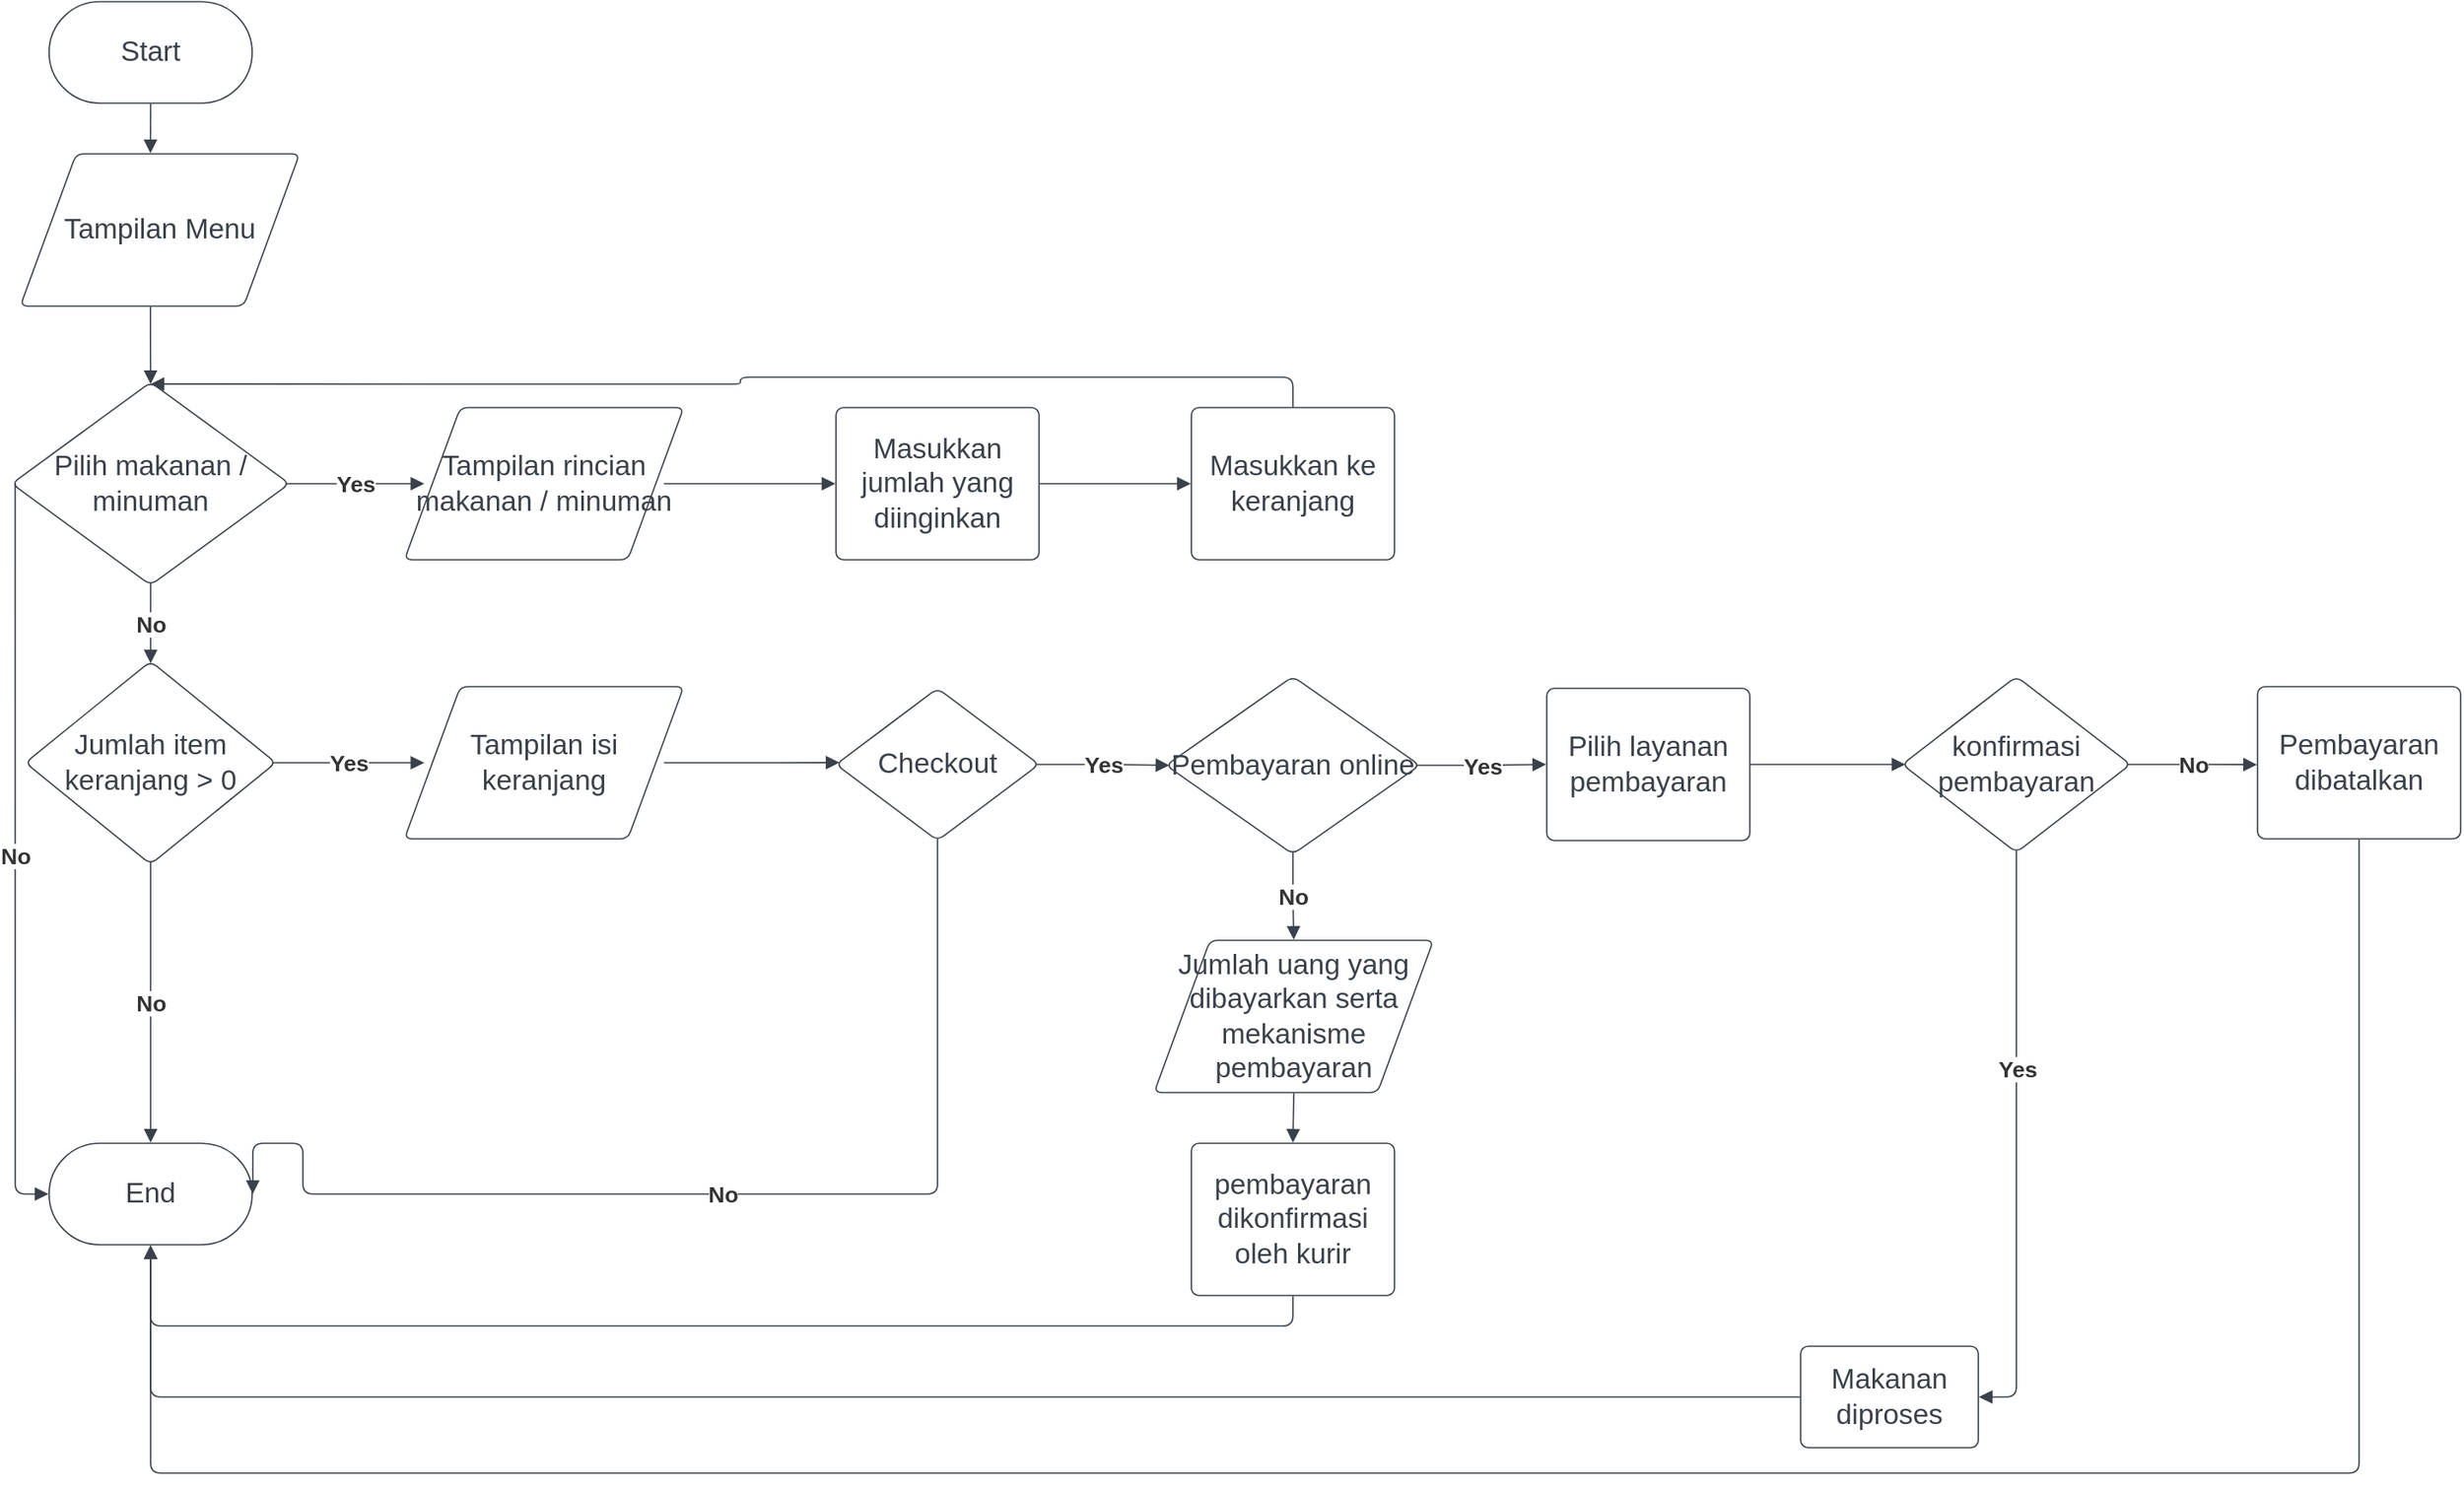 <mxfile version="20.3.1" type="device"><diagram id="-212QHWBbaIFKOTxQx3a" name="Page-1"><mxGraphModel dx="3460" dy="1630" grid="1" gridSize="10" guides="1" tooltips="1" connect="1" arrows="1" fold="1" page="1" pageScale="1" pageWidth="850" pageHeight="1100" math="0" shadow="0"><root><mxCell id="0"/><mxCell id="1" parent="0"/><UserObject label="Start" lucidchartObjectId="Z4kRlOdVGXvQ" id="98CFUSXYvQYCrkUM8C3s-1"><mxCell style="html=1;overflow=block;blockSpacing=1;whiteSpace=wrap;rounded=1;arcSize=50;fontSize=16.7;fontColor=#3a414a;spacing=3.8;strokeColor=#3a414a;strokeOpacity=100;strokeWidth=0.8;" vertex="1" parent="1"><mxGeometry x="375" y="45" width="120" height="60" as="geometry"/></mxCell></UserObject><UserObject label="Tampilan Menu" lucidchartObjectId="8hlRcZhF_HWW" id="98CFUSXYvQYCrkUM8C3s-2"><mxCell style="html=1;overflow=block;blockSpacing=1;whiteSpace=wrap;shape=parallelogram;perimeter=parallelogramPerimeter;anchorPointDirection=0;fontSize=16.7;fontColor=#3a414a;spacing=3.8;strokeColor=#3a414a;strokeOpacity=100;rounded=1;absoluteArcSize=1;arcSize=9;strokeWidth=0.8;" vertex="1" parent="1"><mxGeometry x="358" y="135" width="165" height="90" as="geometry"/></mxCell></UserObject><UserObject label="Pilih makanan / minuman" lucidchartObjectId="EilRXPqOcdG1" id="98CFUSXYvQYCrkUM8C3s-3"><mxCell style="html=1;overflow=block;blockSpacing=1;whiteSpace=wrap;rhombus;fontSize=16.7;fontColor=#3a414a;spacing=3.8;strokeColor=#3a414a;strokeOpacity=100;rounded=1;absoluteArcSize=1;arcSize=9;strokeWidth=0.8;" vertex="1" parent="1"><mxGeometry x="353" y="270" width="164" height="120" as="geometry"/></mxCell></UserObject><UserObject label="" lucidchartObjectId="PilRuvTGLR4x" id="98CFUSXYvQYCrkUM8C3s-4"><mxCell style="html=1;jettySize=18;whiteSpace=wrap;fontSize=13;strokeColor=#3a414a;strokeOpacity=100;strokeWidth=0.8;rounded=1;arcSize=12;edgeStyle=orthogonalEdgeStyle;startArrow=none;endArrow=block;endFill=1;exitX=0.5;exitY=1.006;exitPerimeter=0;entryX=0.466;entryY=-0.004;entryPerimeter=0;" edge="1" parent="1" source="98CFUSXYvQYCrkUM8C3s-1" target="98CFUSXYvQYCrkUM8C3s-2"><mxGeometry width="100" height="100" relative="1" as="geometry"><Array as="points"/></mxGeometry></mxCell></UserObject><UserObject label="" lucidchartObjectId="UilRXh3iLpTk" id="98CFUSXYvQYCrkUM8C3s-5"><mxCell style="html=1;jettySize=18;whiteSpace=wrap;fontSize=13;strokeColor=#3a414a;strokeOpacity=100;strokeWidth=0.8;rounded=1;arcSize=12;edgeStyle=orthogonalEdgeStyle;startArrow=none;endArrow=block;endFill=1;exitX=0.466;exitY=1.004;exitPerimeter=0;entryX=0.5;entryY=0.009;entryPerimeter=0;" edge="1" parent="1" source="98CFUSXYvQYCrkUM8C3s-2" target="98CFUSXYvQYCrkUM8C3s-3"><mxGeometry width="100" height="100" relative="1" as="geometry"><Array as="points"/></mxGeometry></mxCell></UserObject><UserObject label="Masukkan ke keranjang" lucidchartObjectId="GllRWaPPy3Ii" id="98CFUSXYvQYCrkUM8C3s-6"><mxCell style="html=1;overflow=block;blockSpacing=1;whiteSpace=wrap;fontSize=16.7;fontColor=#3a414a;spacing=9;strokeColor=#3a414a;strokeOpacity=100;rounded=1;absoluteArcSize=1;arcSize=9;strokeWidth=0.8;" vertex="1" parent="1"><mxGeometry x="1050" y="285" width="120" height="90" as="geometry"/></mxCell></UserObject><UserObject label="Masukkan jumlah yang diinginkan" lucidchartObjectId="QnlRKoMlw7-~" id="98CFUSXYvQYCrkUM8C3s-7"><mxCell style="html=1;overflow=block;blockSpacing=1;whiteSpace=wrap;fontSize=16.7;fontColor=#3a414a;spacing=9;strokeColor=#3a414a;strokeOpacity=100;rounded=1;absoluteArcSize=1;arcSize=9;strokeWidth=0.8;" vertex="1" parent="1"><mxGeometry x="840" y="285" width="120" height="90" as="geometry"/></mxCell></UserObject><UserObject label="" lucidchartObjectId="_nlRHKGcTKmf" id="98CFUSXYvQYCrkUM8C3s-8"><mxCell style="html=1;jettySize=18;whiteSpace=wrap;fontSize=13;strokeColor=#3a414a;strokeOpacity=100;strokeWidth=0.8;rounded=1;arcSize=12;edgeStyle=orthogonalEdgeStyle;startArrow=none;endArrow=block;endFill=1;exitX=1.003;exitY=0.5;exitPerimeter=0;entryX=-0.003;entryY=0.5;entryPerimeter=0;" edge="1" parent="1" source="98CFUSXYvQYCrkUM8C3s-7" target="98CFUSXYvQYCrkUM8C3s-6"><mxGeometry width="100" height="100" relative="1" as="geometry"><Array as="points"/></mxGeometry></mxCell></UserObject><UserObject label="" lucidchartObjectId="MolR8OdkdeOX" id="98CFUSXYvQYCrkUM8C3s-9"><mxCell style="html=1;jettySize=18;whiteSpace=wrap;fontSize=13.3;fontColor=#333333;fontStyle=1;strokeColor=#3a414a;strokeOpacity=100;strokeWidth=0.8;rounded=1;arcSize=12;edgeStyle=orthogonalEdgeStyle;startArrow=none;endArrow=block;endFill=1;exitX=0.5;exitY=0.991;exitPerimeter=0;entryX=0.5;entryY=0.01;entryPerimeter=0;" edge="1" parent="1" source="98CFUSXYvQYCrkUM8C3s-3" target="98CFUSXYvQYCrkUM8C3s-11"><mxGeometry width="100" height="100" relative="1" as="geometry"><Array as="points"/></mxGeometry></mxCell></UserObject><mxCell id="98CFUSXYvQYCrkUM8C3s-10" value="No" style="text;html=1;resizable=0;labelBackgroundColor=default;align=center;verticalAlign=middle;fontStyle=1;fontColor=#333333;fontSize=13.3;" vertex="1" parent="98CFUSXYvQYCrkUM8C3s-9"><mxGeometry relative="1" as="geometry"/></mxCell><UserObject label="Jumlah item keranjang &amp;gt; 0" lucidchartObjectId="PplR2XJz1wSz" id="98CFUSXYvQYCrkUM8C3s-11"><mxCell style="html=1;overflow=block;blockSpacing=1;whiteSpace=wrap;rhombus;fontSize=16.7;fontColor=#3a414a;spacing=3.8;strokeColor=#3a414a;strokeOpacity=100;rounded=1;absoluteArcSize=1;arcSize=9;strokeWidth=0.8;" vertex="1" parent="1"><mxGeometry x="361" y="435" width="148" height="120" as="geometry"/></mxCell></UserObject><UserObject label="Tampilan isi keranjang" lucidchartObjectId="-qlRgd_2OREA" id="98CFUSXYvQYCrkUM8C3s-12"><mxCell style="html=1;overflow=block;blockSpacing=1;whiteSpace=wrap;shape=parallelogram;perimeter=parallelogramPerimeter;anchorPointDirection=0;fontSize=16.7;fontColor=#3a414a;spacing=3.8;strokeColor=#3a414a;strokeOpacity=100;rounded=1;absoluteArcSize=1;arcSize=9;strokeWidth=0.8;" vertex="1" parent="1"><mxGeometry x="585" y="450" width="165" height="90" as="geometry"/></mxCell></UserObject><UserObject label="" lucidchartObjectId="arlR0z.nEP8Z" id="98CFUSXYvQYCrkUM8C3s-13"><mxCell style="html=1;jettySize=18;whiteSpace=wrap;fontSize=13.3;fontColor=#333333;fontStyle=1;strokeColor=#3a414a;strokeOpacity=100;strokeWidth=0.8;rounded=1;arcSize=12;edgeStyle=orthogonalEdgeStyle;startArrow=none;endArrow=block;endFill=1;exitX=0.988;exitY=0.5;exitPerimeter=0;entryX=0.071;entryY=0.5;entryPerimeter=0;" edge="1" parent="1" source="98CFUSXYvQYCrkUM8C3s-11" target="98CFUSXYvQYCrkUM8C3s-12"><mxGeometry width="100" height="100" relative="1" as="geometry"><Array as="points"/></mxGeometry></mxCell></UserObject><mxCell id="98CFUSXYvQYCrkUM8C3s-14" value="Yes" style="text;html=1;resizable=0;labelBackgroundColor=default;align=center;verticalAlign=middle;fontStyle=1;fontColor=#333333;fontSize=13.3;" vertex="1" parent="98CFUSXYvQYCrkUM8C3s-13"><mxGeometry relative="1" as="geometry"/></mxCell><UserObject label="Checkout" lucidchartObjectId="OrlRqJSDATF9" id="98CFUSXYvQYCrkUM8C3s-15"><mxCell style="html=1;overflow=block;blockSpacing=1;whiteSpace=wrap;rhombus;fontSize=16.7;fontColor=#3a414a;spacing=3.8;strokeColor=#3a414a;strokeOpacity=100;rounded=1;absoluteArcSize=1;arcSize=9;strokeWidth=0.8;" vertex="1" parent="1"><mxGeometry x="840" y="451" width="120" height="90" as="geometry"/></mxCell></UserObject><UserObject label="" lucidchartObjectId="QrlRk1gAvO8Y" id="98CFUSXYvQYCrkUM8C3s-16"><mxCell style="html=1;jettySize=18;whiteSpace=wrap;fontSize=13;strokeColor=#3a414a;strokeOpacity=100;strokeWidth=0.8;rounded=1;arcSize=12;edgeStyle=orthogonalEdgeStyle;startArrow=none;endArrow=block;endFill=1;exitX=0.929;exitY=0.5;exitPerimeter=0;entryX=0.017;entryY=0.488;entryPerimeter=0;" edge="1" parent="1" source="98CFUSXYvQYCrkUM8C3s-12" target="98CFUSXYvQYCrkUM8C3s-15"><mxGeometry width="100" height="100" relative="1" as="geometry"><Array as="points"/></mxGeometry></mxCell></UserObject><UserObject label="End" lucidchartObjectId="eslRIV6UmlxO" id="98CFUSXYvQYCrkUM8C3s-17"><mxCell style="html=1;overflow=block;blockSpacing=1;whiteSpace=wrap;rounded=1;arcSize=50;fontSize=16.7;fontColor=#3a414a;spacing=3.8;strokeColor=#3a414a;strokeOpacity=100;strokeWidth=0.8;" vertex="1" parent="1"><mxGeometry x="375" y="720" width="120" height="60" as="geometry"/></mxCell></UserObject><UserObject label="" lucidchartObjectId="islRJ2SoZde0" id="98CFUSXYvQYCrkUM8C3s-18"><mxCell style="html=1;jettySize=18;whiteSpace=wrap;fontSize=13.3;fontColor=#333333;fontStyle=1;strokeColor=#3a414a;strokeOpacity=100;strokeWidth=0.8;rounded=1;arcSize=12;edgeStyle=orthogonalEdgeStyle;startArrow=none;endArrow=block;endFill=1;exitX=0.5;exitY=0.99;exitPerimeter=0;entryX=0.5;entryY=-0.006;entryPerimeter=0;" edge="1" parent="1" source="98CFUSXYvQYCrkUM8C3s-11" target="98CFUSXYvQYCrkUM8C3s-17"><mxGeometry width="100" height="100" relative="1" as="geometry"><Array as="points"/></mxGeometry></mxCell></UserObject><mxCell id="98CFUSXYvQYCrkUM8C3s-19" value="No" style="text;html=1;resizable=0;labelBackgroundColor=default;align=center;verticalAlign=middle;fontStyle=1;fontColor=#333333;fontSize=13.3;" vertex="1" parent="98CFUSXYvQYCrkUM8C3s-18"><mxGeometry relative="1" as="geometry"/></mxCell><UserObject label="" lucidchartObjectId="uslR83HhCREt" id="98CFUSXYvQYCrkUM8C3s-20"><mxCell style="html=1;jettySize=18;whiteSpace=wrap;fontSize=13.3;fontColor=#333333;fontStyle=1;strokeColor=#3a414a;strokeOpacity=100;strokeWidth=0.8;rounded=1;arcSize=12;edgeStyle=orthogonalEdgeStyle;startArrow=none;endArrow=block;endFill=1;exitX=0.012;exitY=0.5;exitPerimeter=0;entryX=-0.003;entryY=0.5;entryPerimeter=0;" edge="1" parent="1" source="98CFUSXYvQYCrkUM8C3s-3" target="98CFUSXYvQYCrkUM8C3s-17"><mxGeometry width="100" height="100" relative="1" as="geometry"><Array as="points"/></mxGeometry></mxCell></UserObject><mxCell id="98CFUSXYvQYCrkUM8C3s-21" value="No" style="text;html=1;resizable=0;labelBackgroundColor=default;align=center;verticalAlign=middle;fontStyle=1;fontColor=#333333;fontSize=13.3;" vertex="1" parent="98CFUSXYvQYCrkUM8C3s-20"><mxGeometry relative="1" as="geometry"/></mxCell><UserObject label="Pilih layanan pembayaran " lucidchartObjectId="oxlRpyFQTb9j" id="98CFUSXYvQYCrkUM8C3s-22"><mxCell style="html=1;overflow=block;blockSpacing=1;whiteSpace=wrap;fontSize=16.7;fontColor=#3a414a;spacing=9;strokeColor=#3a414a;strokeOpacity=100;rounded=1;absoluteArcSize=1;arcSize=9;strokeWidth=0.8;" vertex="1" parent="1"><mxGeometry x="1260" y="451" width="120" height="90" as="geometry"/></mxCell></UserObject><UserObject label="Pembayaran online" lucidchartObjectId="bylR-9OKJ67R" id="98CFUSXYvQYCrkUM8C3s-23"><mxCell style="html=1;overflow=block;blockSpacing=1;whiteSpace=wrap;rhombus;fontSize=16.7;fontColor=#3a414a;spacing=3.8;strokeColor=#3a414a;strokeOpacity=100;rounded=1;absoluteArcSize=1;arcSize=9;strokeWidth=0.8;" vertex="1" parent="1"><mxGeometry x="1035" y="444" width="150" height="105" as="geometry"/></mxCell></UserObject><UserObject label="" lucidchartObjectId="dylR0EFz093I" id="98CFUSXYvQYCrkUM8C3s-24"><mxCell style="html=1;jettySize=18;whiteSpace=wrap;fontSize=13.3;fontColor=#333333;fontStyle=1;strokeColor=#3a414a;strokeOpacity=100;strokeWidth=0.8;rounded=1;arcSize=12;edgeStyle=orthogonalEdgeStyle;startArrow=none;endArrow=block;endFill=1;exitX=0.984;exitY=0.5;exitPerimeter=0;entryX=0.013;entryY=0.5;entryPerimeter=0;" edge="1" parent="1" source="98CFUSXYvQYCrkUM8C3s-15" target="98CFUSXYvQYCrkUM8C3s-23"><mxGeometry width="100" height="100" relative="1" as="geometry"><Array as="points"/></mxGeometry></mxCell></UserObject><mxCell id="98CFUSXYvQYCrkUM8C3s-25" value="Yes" style="text;html=1;resizable=0;labelBackgroundColor=default;align=center;verticalAlign=middle;fontStyle=1;fontColor=#333333;fontSize=13.3;" vertex="1" parent="98CFUSXYvQYCrkUM8C3s-24"><mxGeometry relative="1" as="geometry"/></mxCell><UserObject label="" lucidchartObjectId="BylRbCh~cRKY" id="98CFUSXYvQYCrkUM8C3s-26"><mxCell style="html=1;jettySize=18;whiteSpace=wrap;fontSize=13.3;fontColor=#333333;fontStyle=1;strokeColor=#3a414a;strokeOpacity=100;strokeWidth=0.8;rounded=1;arcSize=12;edgeStyle=orthogonalEdgeStyle;startArrow=none;endArrow=block;endFill=1;exitX=0.987;exitY=0.5;exitPerimeter=0;entryX=-0.003;entryY=0.5;entryPerimeter=0;" edge="1" parent="1" source="98CFUSXYvQYCrkUM8C3s-23" target="98CFUSXYvQYCrkUM8C3s-22"><mxGeometry width="100" height="100" relative="1" as="geometry"><Array as="points"/></mxGeometry></mxCell></UserObject><mxCell id="98CFUSXYvQYCrkUM8C3s-27" value="Yes" style="text;html=1;resizable=0;labelBackgroundColor=default;align=center;verticalAlign=middle;fontStyle=1;fontColor=#333333;fontSize=13.3;" vertex="1" parent="98CFUSXYvQYCrkUM8C3s-26"><mxGeometry relative="1" as="geometry"/></mxCell><UserObject label="" lucidchartObjectId="2AlRAm~PJazx" id="98CFUSXYvQYCrkUM8C3s-28"><mxCell style="html=1;jettySize=18;whiteSpace=wrap;fontSize=13.3;fontColor=#333333;fontStyle=1;strokeColor=#3a414a;strokeOpacity=100;strokeWidth=0.8;rounded=1;arcSize=12;edgeStyle=orthogonalEdgeStyle;startArrow=none;endArrow=block;endFill=1;exitX=0.5;exitY=0.99;exitPerimeter=0;entryX=0.5;entryY=-0.004;entryPerimeter=0;" edge="1" parent="1" source="98CFUSXYvQYCrkUM8C3s-23" target="98CFUSXYvQYCrkUM8C3s-30"><mxGeometry width="100" height="100" relative="1" as="geometry"><Array as="points"/></mxGeometry></mxCell></UserObject><mxCell id="98CFUSXYvQYCrkUM8C3s-29" value="No" style="text;html=1;resizable=0;labelBackgroundColor=default;align=center;verticalAlign=middle;fontStyle=1;fontColor=#333333;fontSize=13.3;" vertex="1" parent="98CFUSXYvQYCrkUM8C3s-28"><mxGeometry relative="1" as="geometry"/></mxCell><UserObject label="Jumlah uang yang dibayarkan serta mekanisme pembayaran" lucidchartObjectId="NBlRxZm6x1.s" id="98CFUSXYvQYCrkUM8C3s-30"><mxCell style="html=1;overflow=block;blockSpacing=1;whiteSpace=wrap;shape=parallelogram;perimeter=parallelogramPerimeter;anchorPointDirection=0;fontSize=16.7;fontColor=#3a414a;spacing=3.8;strokeColor=#3a414a;strokeOpacity=100;rounded=1;absoluteArcSize=1;arcSize=9;strokeWidth=0.8;" vertex="1" parent="1"><mxGeometry x="1028" y="600" width="165" height="90" as="geometry"/></mxCell></UserObject><UserObject label="" lucidchartObjectId="JClRDrCZRUJ9" id="98CFUSXYvQYCrkUM8C3s-31"><mxCell style="html=1;jettySize=18;whiteSpace=wrap;fontSize=13.3;fontColor=#333333;fontStyle=1;strokeColor=#3a414a;strokeOpacity=100;strokeWidth=0.8;rounded=1;arcSize=12;edgeStyle=orthogonalEdgeStyle;startArrow=none;endArrow=block;endFill=1;exitX=0.5;exitY=0.988;exitPerimeter=0;entryX=1.003;entryY=0.5;entryPerimeter=0;" edge="1" parent="1" source="98CFUSXYvQYCrkUM8C3s-15" target="98CFUSXYvQYCrkUM8C3s-17"><mxGeometry width="100" height="100" relative="1" as="geometry"><Array as="points"><mxPoint x="900" y="750"/><mxPoint x="525" y="750"/><mxPoint x="525" y="720"/></Array></mxGeometry></mxCell></UserObject><mxCell id="98CFUSXYvQYCrkUM8C3s-32" value="No" style="text;html=1;resizable=0;labelBackgroundColor=default;align=center;verticalAlign=middle;fontStyle=1;fontColor=#333333;fontSize=13.3;" vertex="1" parent="98CFUSXYvQYCrkUM8C3s-31"><mxGeometry relative="1" as="geometry"/></mxCell><UserObject label="konfirmasi pembayaran" lucidchartObjectId="JhmRK9HLJyuZ" id="98CFUSXYvQYCrkUM8C3s-33"><mxCell style="html=1;overflow=block;blockSpacing=1;whiteSpace=wrap;rhombus;fontSize=16.7;fontColor=#3a414a;spacing=3.8;strokeColor=#3a414a;strokeOpacity=100;rounded=1;absoluteArcSize=1;arcSize=9;strokeWidth=0.8;" vertex="1" parent="1"><mxGeometry x="1470" y="444" width="135" height="104" as="geometry"/></mxCell></UserObject><UserObject label="" lucidchartObjectId="LhmR_mmuJyNz" id="98CFUSXYvQYCrkUM8C3s-34"><mxCell style="html=1;jettySize=18;whiteSpace=wrap;fontSize=13;strokeColor=#3a414a;strokeOpacity=100;strokeWidth=0.8;rounded=1;arcSize=12;edgeStyle=orthogonalEdgeStyle;startArrow=none;endArrow=block;endFill=1;exitX=1.003;exitY=0.5;exitPerimeter=0;entryX=0.014;entryY=0.5;entryPerimeter=0;" edge="1" parent="1" source="98CFUSXYvQYCrkUM8C3s-22" target="98CFUSXYvQYCrkUM8C3s-33"><mxGeometry width="100" height="100" relative="1" as="geometry"><Array as="points"/></mxGeometry></mxCell></UserObject><UserObject label="" lucidchartObjectId="IQnREjr1alS1" id="98CFUSXYvQYCrkUM8C3s-35"><mxCell style="html=1;jettySize=18;whiteSpace=wrap;fontSize=13;strokeColor=#3a414a;strokeOpacity=100;strokeWidth=0.8;rounded=1;arcSize=12;edgeStyle=orthogonalEdgeStyle;startArrow=none;endArrow=block;endFill=1;exitX=0.5;exitY=1.004;exitPerimeter=0;entryX=0.5;entryY=1.006;entryPerimeter=0;" edge="1" parent="1" source="98CFUSXYvQYCrkUM8C3s-49" target="98CFUSXYvQYCrkUM8C3s-17"><mxGeometry width="100" height="100" relative="1" as="geometry"><Array as="points"/></mxGeometry></mxCell></UserObject><UserObject label="" lucidchartObjectId="ZjmRbK8Wq4MO" id="98CFUSXYvQYCrkUM8C3s-36"><mxCell style="html=1;jettySize=18;whiteSpace=wrap;fontSize=13;strokeColor=#3a414a;strokeOpacity=100;strokeWidth=0.8;rounded=1;arcSize=12;edgeStyle=orthogonalEdgeStyle;startArrow=none;endArrow=block;endFill=1;exitX=0.5;exitY=1.004;exitPerimeter=0;entryX=0.5;entryY=-0.004;entryPerimeter=0;" edge="1" parent="1" source="98CFUSXYvQYCrkUM8C3s-30" target="98CFUSXYvQYCrkUM8C3s-49"><mxGeometry width="100" height="100" relative="1" as="geometry"><Array as="points"/></mxGeometry></mxCell></UserObject><UserObject label="Pembayaran dibatalkan" lucidchartObjectId="rkmR_0Ji9PSo" id="98CFUSXYvQYCrkUM8C3s-37"><mxCell style="html=1;overflow=block;blockSpacing=1;whiteSpace=wrap;fontSize=16.7;fontColor=#3a414a;spacing=9;strokeColor=#3a414a;strokeOpacity=100;rounded=1;absoluteArcSize=1;arcSize=9;strokeWidth=0.8;" vertex="1" parent="1"><mxGeometry x="1680" y="450" width="120" height="90" as="geometry"/></mxCell></UserObject><UserObject label="" lucidchartObjectId="KkmR321MX1G2" id="98CFUSXYvQYCrkUM8C3s-38"><mxCell style="html=1;jettySize=18;whiteSpace=wrap;fontSize=13.3;fontColor=#333333;fontStyle=1;strokeColor=#3a414a;strokeOpacity=100;strokeWidth=0.8;rounded=1;arcSize=12;edgeStyle=orthogonalEdgeStyle;startArrow=none;endArrow=block;endFill=1;exitX=0.5;exitY=0.989;exitPerimeter=0;entryX=1.003;entryY=0.5;entryPerimeter=0;" edge="1" parent="1" source="98CFUSXYvQYCrkUM8C3s-33" target="98CFUSXYvQYCrkUM8C3s-48"><mxGeometry width="100" height="100" relative="1" as="geometry"><Array as="points"/></mxGeometry></mxCell></UserObject><mxCell id="98CFUSXYvQYCrkUM8C3s-39" value="Yes" style="text;html=1;resizable=0;labelBackgroundColor=default;align=center;verticalAlign=middle;fontStyle=1;fontColor=#333333;fontSize=13.3;" vertex="1" parent="98CFUSXYvQYCrkUM8C3s-38"><mxGeometry x="-0.252" relative="1" as="geometry"/></mxCell><UserObject label="" lucidchartObjectId="IznRF2Cu1AN." id="98CFUSXYvQYCrkUM8C3s-40"><mxCell style="html=1;jettySize=18;whiteSpace=wrap;fontSize=13;strokeColor=#3a414a;strokeOpacity=100;strokeWidth=0.8;rounded=1;arcSize=12;edgeStyle=orthogonalEdgeStyle;startArrow=none;endArrow=block;endFill=1;exitX=-0.003;exitY=0.5;exitPerimeter=0;entryX=0.5;entryY=1.006;entryPerimeter=0;" edge="1" parent="1" source="98CFUSXYvQYCrkUM8C3s-48" target="98CFUSXYvQYCrkUM8C3s-17"><mxGeometry width="100" height="100" relative="1" as="geometry"><Array as="points"/></mxGeometry></mxCell></UserObject><UserObject label="" lucidchartObjectId="RkmRxRfFCGCg" id="98CFUSXYvQYCrkUM8C3s-41"><mxCell style="html=1;jettySize=18;whiteSpace=wrap;fontSize=13.3;fontColor=#333333;fontStyle=1;strokeColor=#3a414a;strokeOpacity=100;strokeWidth=0.8;rounded=1;arcSize=12;edgeStyle=orthogonalEdgeStyle;startArrow=none;endArrow=block;endFill=1;exitX=0.986;exitY=0.5;exitPerimeter=0;entryX=-0.003;entryY=0.512;entryPerimeter=0;" edge="1" parent="1" source="98CFUSXYvQYCrkUM8C3s-33" target="98CFUSXYvQYCrkUM8C3s-37"><mxGeometry width="100" height="100" relative="1" as="geometry"><Array as="points"/></mxGeometry></mxCell></UserObject><mxCell id="98CFUSXYvQYCrkUM8C3s-42" value="No" style="text;html=1;resizable=0;labelBackgroundColor=default;align=center;verticalAlign=middle;fontStyle=1;fontColor=#333333;fontSize=13.3;" vertex="1" parent="98CFUSXYvQYCrkUM8C3s-41"><mxGeometry relative="1" as="geometry"/></mxCell><UserObject label="" lucidchartObjectId="YkmRZWlXr2o~" id="98CFUSXYvQYCrkUM8C3s-43"><mxCell style="html=1;jettySize=18;whiteSpace=wrap;fontSize=13;strokeColor=#3a414a;strokeOpacity=100;strokeWidth=0.8;rounded=1;arcSize=12;edgeStyle=orthogonalEdgeStyle;startArrow=none;endArrow=block;endFill=1;exitX=0.5;exitY=1.004;exitPerimeter=0;entryX=0.5;entryY=1.006;entryPerimeter=0;" edge="1" parent="1" source="98CFUSXYvQYCrkUM8C3s-37" target="98CFUSXYvQYCrkUM8C3s-17"><mxGeometry width="100" height="100" relative="1" as="geometry"><Array as="points"><mxPoint x="1740" y="915"/><mxPoint x="435" y="915"/></Array></mxGeometry></mxCell></UserObject><UserObject label="Tampilan rincian makanan / minuman" lucidchartObjectId="LunRLKVGHQ1O" id="98CFUSXYvQYCrkUM8C3s-44"><mxCell style="html=1;overflow=block;blockSpacing=1;whiteSpace=wrap;shape=parallelogram;perimeter=parallelogramPerimeter;anchorPointDirection=0;fontSize=16.7;fontColor=#3a414a;spacing=3.8;strokeColor=#3a414a;strokeOpacity=100;rounded=1;absoluteArcSize=1;arcSize=9;strokeWidth=0.8;" vertex="1" parent="1"><mxGeometry x="585" y="285" width="165" height="90" as="geometry"/></mxCell></UserObject><UserObject label="" lucidchartObjectId="6unRII6bvX42" id="98CFUSXYvQYCrkUM8C3s-45"><mxCell style="html=1;jettySize=18;whiteSpace=wrap;fontSize=13.3;fontColor=#333333;fontStyle=1;strokeColor=#3a414a;strokeOpacity=100;strokeWidth=0.8;rounded=1;arcSize=12;edgeStyle=orthogonalEdgeStyle;startArrow=none;endArrow=block;endFill=1;exitX=0.988;exitY=0.5;exitPerimeter=0;entryX=0.071;entryY=0.5;entryPerimeter=0;" edge="1" parent="1" source="98CFUSXYvQYCrkUM8C3s-3" target="98CFUSXYvQYCrkUM8C3s-44"><mxGeometry width="100" height="100" relative="1" as="geometry"><Array as="points"/></mxGeometry></mxCell></UserObject><mxCell id="98CFUSXYvQYCrkUM8C3s-46" value="Yes" style="text;html=1;resizable=0;labelBackgroundColor=default;align=center;verticalAlign=middle;fontStyle=1;fontColor=#333333;fontSize=13.3;" vertex="1" parent="98CFUSXYvQYCrkUM8C3s-45"><mxGeometry relative="1" as="geometry"/></mxCell><UserObject label="" lucidchartObjectId="lvnRBrC8oH47" id="98CFUSXYvQYCrkUM8C3s-47"><mxCell style="html=1;jettySize=18;whiteSpace=wrap;fontSize=13;strokeColor=#3a414a;strokeOpacity=100;strokeWidth=0.8;rounded=1;arcSize=12;edgeStyle=orthogonalEdgeStyle;startArrow=none;endArrow=block;endFill=1;exitX=0.929;exitY=0.5;exitPerimeter=0;entryX=-0.003;entryY=0.5;entryPerimeter=0;" edge="1" parent="1" source="98CFUSXYvQYCrkUM8C3s-44" target="98CFUSXYvQYCrkUM8C3s-7"><mxGeometry width="100" height="100" relative="1" as="geometry"><Array as="points"/></mxGeometry></mxCell></UserObject><UserObject label="Makanan diproses" lucidchartObjectId="IznR6BE74TlO" id="98CFUSXYvQYCrkUM8C3s-48"><mxCell style="html=1;overflow=block;blockSpacing=1;whiteSpace=wrap;fontSize=16.7;fontColor=#3a414a;spacing=9;strokeColor=#3a414a;strokeOpacity=100;rounded=1;absoluteArcSize=1;arcSize=9;strokeWidth=0.8;" vertex="1" parent="1"><mxGeometry x="1410" y="840" width="105" height="60" as="geometry"/></mxCell></UserObject><UserObject label="pembayaran dikonfirmasi oleh kurir" lucidchartObjectId="IQnRPefP-dGY" id="98CFUSXYvQYCrkUM8C3s-49"><mxCell style="html=1;overflow=block;blockSpacing=1;whiteSpace=wrap;fontSize=16.7;fontColor=#3a414a;spacing=9;strokeColor=#3a414a;strokeOpacity=100;rounded=1;absoluteArcSize=1;arcSize=9;strokeWidth=0.8;" vertex="1" parent="1"><mxGeometry x="1050" y="720" width="120" height="90" as="geometry"/></mxCell></UserObject><UserObject label="" lucidchartObjectId="OFDROXilgvO4" id="98CFUSXYvQYCrkUM8C3s-50"><mxCell style="html=1;jettySize=18;whiteSpace=wrap;fontSize=13;strokeColor=#3a414a;strokeOpacity=100;strokeWidth=0.8;rounded=1;arcSize=12;edgeStyle=orthogonalEdgeStyle;startArrow=none;endArrow=block;endFill=1;exitX=0.5;exitY=-0.004;exitPerimeter=0;entryX=0.5;entryY=0.009;entryPerimeter=0;" edge="1" parent="1" source="98CFUSXYvQYCrkUM8C3s-6" target="98CFUSXYvQYCrkUM8C3s-3"><mxGeometry width="100" height="100" relative="1" as="geometry"><Array as="points"/></mxGeometry></mxCell></UserObject></root></mxGraphModel></diagram></mxfile>